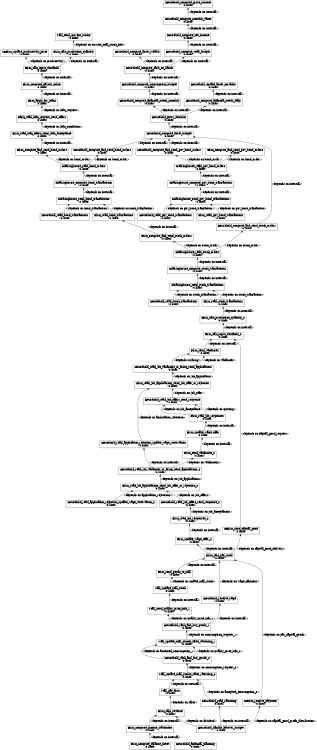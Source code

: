 digraph dependency_graph {
	rankdir=BT;
	size="8,5;"
	node [shape = rect];
	
	/* Functions */
	Bank_read_loan_request_send_offers[height = 0.000000, label = "Bank_read_loan_request_send_offers\n(0 lines)"]
	Clearinghouse_send_gov_bond_transactions[height = 0.000000, label = "Clearinghouse_send_gov_bond_transactions\n(0 lines)"]
	Clearinghouse_compute_gov_bond_transactions[height = 0.000000, label = "Clearinghouse_compute_gov_bond_transactions\n(0 lines)"]
	Clearinghouse_read_gov_bond_orders[height = 0.000000, label = "Clearinghouse_read_gov_bond_orders\n(0 lines)"]
	Clearinghouse_send_bond_transactions[height = 0.000000, label = "Clearinghouse_send_bond_transactions\n(0 lines)"]
	Clearinghouse_compute_bond_transactions[height = 0.000000, label = "Clearinghouse_compute_bond_transactions\n(0 lines)"]
	Clearinghouse_read_bond_orders[height = 0.000000, label = "Clearinghouse_read_bond_orders\n(0 lines)"]
	Clearinghouse_send_stock_transactions[height = 0.000000, label = "Clearinghouse_send_stock_transactions\n(0 lines)"]
	Clearinghouse_compute_stock_transactions[height = 0.000000, label = "Clearinghouse_compute_stock_transactions\n(0 lines)"]
	Clearinghouse_read_stock_orders[height = 0.000000, label = "Clearinghouse_read_stock_orders\n(0 lines)"]
	IGFirm_receive_payment[height = 0.000000, label = "IGFirm_receive_payment\n(0 lines)"]
	IGFirm_send_capital_good[height = 0.000000, label = "IGFirm_send_capital_good\n(0 lines)"]
	IGFirm_update_productivity_price[height = 0.000000, label = "IGFirm_update_productivity_price\n(0 lines)"]
	Mall_pay_firm[height = 0.000000, label = "Mall_pay_firm\n(0 lines)"]
	Mall_update_mall_stocks_sales_rationing_2[height = 0.000000, label = "Mall_update_mall_stocks_sales_rationing_2\n(0 lines)"]
	Mall_update_mall_stocks_sales_rationing_1[height = 0.000000, label = "Mall_update_mall_stocks_sales_rationing_1\n(0 lines)"]
	Mall_send_quality_price_info_1[height = 0.000000, label = "Mall_send_quality_price_info_1\n(0 lines)"]
	Mall_update_mall_stock[height = 0.000000, label = "Mall_update_mall_stock\n(0 lines)"]
	Mall_send_current_stocks[height = 0.000000, label = "Mall_send_current_stocks\n(0 lines)"]
	Household_read_gov_bond_transactions[height = 0.000000, label = "Household_read_gov_bond_transactions\n(0 lines)"]
	Household_read_bond_transactions[height = 0.000000, label = "Household_read_bond_transactions\n(0 lines)"]
	Household_read_stock_transactions[height = 0.000000, label = "Household_read_stock_transactions\n(0 lines)"]
	Household_compute_and_send_stock_orders[height = 0.000000, label = "Household_compute_and_send_stock_orders\n(0 lines)"]
	Household_compute_and_send_gov_bond_orders[height = 0.000000, label = "Household_compute_and_send_gov_bond_orders\n(0 lines)"]
	Household_compute_and_send_bond_orders[height = 0.000000, label = "Household_compute_and_send_bond_orders\n(0 lines)"]
	Household_compute_asset_budget[height = 0.000000, label = "Household_compute_asset_budget\n(0 lines)"]
	Household_entry_decision[height = 0.000000, label = "Household_entry_decision\n(0 lines)"]
	Household_compute_financial_needs_daily[height = 0.000000, label = "Household_compute_financial_needs_daily\n(0 lines)"]
	Household_update_asset_portfolio[height = 0.000000, label = "Household_update_asset_portfolio\n(0 lines)"]
	Household_compute_financial_needs_monthly[height = 0.000000, label = "Household_compute_financial_needs_monthly\n(0 lines)"]
	Household_compute_consumption_budget[height = 0.000000, label = "Household_compute_consumption_budget\n(0 lines)"]
	Household_compute_cash_on_hands[height = 0.000000, label = "Household_compute_cash_on_hands\n(0 lines)"]
	Household_compute_asset_wealth[height = 0.000000, label = "Household_compute_asset_wealth\n(0 lines)"]
	Household_compute_total_budget[height = 0.000000, label = "Household_compute_total_budget\n(0 lines)"]
	Household_compute_net_income[height = 0.000000, label = "Household_compute_net_income\n(0 lines)"]
	Household_compute_monthly_taxes[height = 0.000000, label = "Household_compute_monthly_taxes\n(0 lines)"]
	Household_compute_gross_income[height = 0.000000, label = "Household_compute_gross_income\n(0 lines)"]
	Household_financial_planning[height = 0.000000, label = "Household_financial_planning\n(0 lines)"]
	Household_handle_leftover_budget[height = 0.000000, label = "Household_handle_leftover_budget\n(0 lines)"]
	Household_read_rationing[height = 0.000000, label = "Household_read_rationing\n(0 lines)"]
	Household_rank_and_buy_goods_2[height = 0.000000, label = "Household_rank_and_buy_goods_2\n(0 lines)"]
	Household_rank_and_buy_goods_1[height = 0.000000, label = "Household_rank_and_buy_goods_1\n(0 lines)"]
	Household_receive_wage[height = 0.000000, label = "Household_receive_wage\n(0 lines)"]
	Household_read_application_rejection_update_wage_reservation_2[height = 0.000000, label = "Household_read_application_rejection_update_wage_reservation_2\n(0 lines)"]
	Household_read_job_offers_send_response_2[height = 0.000000, label = "Household_read_job_offers_send_response_2\n(0 lines)"]
	Household_read_job_vacancies_or_firing_send_applications_2[height = 0.000000, label = "Household_read_job_vacancies_or_firing_send_applications_2\n(0 lines)"]
	Household_read_application_rejection_update_wage_reservation[height = 0.000000, label = "Household_read_application_rejection_update_wage_reservation\n(0 lines)"]
	Household_read_job_offers_send_response[height = 0.000000, label = "Household_read_job_offers_send_response\n(0 lines)"]
	Household_read_job_vacancies_or_firing_send_applications[height = 0.000000, label = "Household_read_job_vacancies_or_firing_send_applications\n(0 lines)"]
	Firm_read_gov_bond_transactions[height = 0.000000, label = "Firm_read_gov_bond_transactions\n(0 lines)"]
	Firm_compute_and_send_gov_bond_orders[height = 0.000000, label = "Firm_compute_and_send_gov_bond_orders\n(0 lines)"]
	Firm_read_stock_transactions[height = 0.000000, label = "Firm_read_stock_transactions\n(0 lines)"]
	Firm_compute_and_send_stock_orders[height = 0.000000, label = "Firm_compute_and_send_stock_orders\n(0 lines)"]
	Firm_read_bond_transactions[height = 0.000000, label = "Firm_read_bond_transactions\n(0 lines)"]
	Firm_compute_and_send_bond_orders[height = 0.000000, label = "Firm_compute_and_send_bond_orders\n(0 lines)"]
	Firm_read_loan_offers_send_loan_acceptance[height = 0.000000, label = "Firm_read_loan_offers_send_loan_acceptance\n(0 lines)"]
	Firm_apply_for_loans[height = 0.000000, label = "Firm_apply_for_loans\n(0 lines)"]
	Firm_compute_balance_sheet[height = 0.000000, label = "Firm_compute_balance_sheet\n(0 lines)"]
	Firm_compute_income_statement[height = 0.000000, label = "Firm_compute_income_statement\n(0 lines)"]
	Firm_compute_payout_policy[height = 0.000000, label = "Firm_compute_payout_policy\n(0 lines)"]
	Firm_calc_revenue[height = 0.000000, label = "Firm_calc_revenue\n(0 lines)"]
	Firm_send_goods_to_mall[height = 0.000000, label = "Firm_send_goods_to_mall\n(0 lines)"]
	Firm_calc_pay_costs[height = 0.000000, label = "Firm_calc_pay_costs\n(0 lines)"]
	Firm_calc_input_demands_2[height = 0.000000, label = "Firm_calc_input_demands_2\n(0 lines)"]
	Firm_calc_production_quantity_2[height = 0.000000, label = "Firm_calc_production_quantity_2\n(0 lines)"]
	Firm_calc_input_demands[height = 0.000000, label = "Firm_calc_input_demands\n(0 lines)"]
	Firm_calc_production_quantity[height = 0.000000, label = "Firm_calc_production_quantity\n(0 lines)"]
	Firm_update_wage_offer_2[height = 0.000000, label = "Firm_update_wage_offer_2\n(0 lines)"]
	Firm_read_job_responses_2[height = 0.000000, label = "Firm_read_job_responses_2\n(0 lines)"]
	Firm_read_job_applications_send_job_offer_or_rejection_2[height = 0.000000, label = "Firm_read_job_applications_send_job_offer_or_rejection_2\n(0 lines)"]
	Firm_send_vacancies_2[height = 0.000000, label = "Firm_send_vacancies_2\n(0 lines)"]
	Firm_update_wage_offer[height = 0.000000, label = "Firm_update_wage_offer\n(0 lines)"]
	Firm_read_job_responses[height = 0.000000, label = "Firm_read_job_responses\n(0 lines)"]
	Firm_read_job_applications_send_job_offer_or_rejection[height = 0.000000, label = "Firm_read_job_applications_send_job_offer_or_rejection\n(0 lines)"]
	Firm_send_vacancies[height = 0.000000, label = "Firm_send_vacancies\n(0 lines)"]
	
	/* Dependencies */
	Bank_read_loan_request_send_offers -> Firm_apply_for_loans [ label = "<depends on loan_request>" ];
	Clearinghouse_send_gov_bond_transactions -> Clearinghouse_compute_gov_bond_transactions [ label = "<depends on internal>" ];
	Clearinghouse_compute_gov_bond_transactions -> Clearinghouse_read_gov_bond_orders [ label = "<depends on internal>" ];
	Clearinghouse_read_gov_bond_orders -> Firm_compute_and_send_gov_bond_orders [ label = "<depends on bond_order>" ];
	Clearinghouse_read_gov_bond_orders -> Household_compute_and_send_gov_bond_orders [ label = "<depends on bond_order>" ];
	Clearinghouse_send_bond_transactions -> Clearinghouse_compute_bond_transactions [ label = "<depends on internal>" ];
	Clearinghouse_compute_bond_transactions -> Clearinghouse_read_bond_orders [ label = "<depends on internal>" ];
	Clearinghouse_read_bond_orders -> Firm_compute_and_send_bond_orders [ label = "<depends on bond_order>" ];
	Clearinghouse_read_bond_orders -> Household_compute_and_send_bond_orders [ label = "<depends on bond_order>" ];
	Clearinghouse_send_stock_transactions -> Clearinghouse_compute_stock_transactions [ label = "<depends on internal>" ];
	Clearinghouse_compute_stock_transactions -> Clearinghouse_read_stock_orders [ label = "<depends on internal>" ];
	Clearinghouse_read_stock_orders -> Firm_compute_and_send_stock_orders [ label = "<depends on stock_order>" ];
	Clearinghouse_read_stock_orders -> Household_compute_and_send_stock_orders [ label = "<depends on stock_order>" ];
	IGFirm_receive_payment -> Firm_calc_pay_costs [ label = "<depends on pay_capital_goods>" ];
	IGFirm_send_capital_good -> Firm_calc_input_demands_2 [ label = "<depends on capital_good_request>" ];
	Mall_pay_firm -> Mall_update_mall_stocks_sales_rationing_2 [ label = "<depends on internal>" ];
	Mall_update_mall_stocks_sales_rationing_2 -> Household_rank_and_buy_goods_2 [ label = "<depends on consumption_request_2>" ];
	Mall_update_mall_stocks_sales_rationing_1 -> Household_rank_and_buy_goods_1 [ label = "<depends on consumption_request_1>" ];
	Mall_send_quality_price_info_1 -> Mall_update_mall_stock [ label = "<depends on internal>" ];
	Mall_update_mall_stock -> Firm_send_goods_to_mall [ label = "<depends on update_mall_stock>" ];
	Household_read_gov_bond_transactions -> Clearinghouse_send_gov_bond_transactions [ label = "<depends on gov_bond_transaction>" ];
	Household_read_bond_transactions -> Clearinghouse_send_bond_transactions [ label = "<depends on bond_transaction>" ];
	Household_read_stock_transactions -> Clearinghouse_send_stock_transactions [ label = "<depends on stock_transaction>" ];
	Household_compute_and_send_stock_orders -> Household_compute_asset_budget [ label = "<depends on internal>" ];
	Household_compute_and_send_gov_bond_orders -> Household_compute_asset_budget [ label = "<depends on internal>" ];
	Household_compute_and_send_bond_orders -> Household_compute_asset_budget [ label = "<depends on internal>" ];
	Household_compute_asset_budget -> Household_entry_decision [ label = "<depends on internal>" ];
	Household_entry_decision -> Household_compute_financial_needs_monthly [ label = "<depends on internal>" ];
	Household_entry_decision -> Household_compute_financial_needs_daily [ label = "<depends on internal>" ];
	Household_compute_financial_needs_daily -> Household_update_asset_portfolio [ label = "<depends on internal>" ];
	Household_compute_financial_needs_monthly -> Household_compute_consumption_budget [ label = "<depends on internal>" ];
	Household_compute_consumption_budget -> Household_compute_cash_on_hands [ label = "<depends on internal>" ];
	Household_compute_cash_on_hands -> Household_compute_asset_wealth [ label = "<depends on internal>" ];
	Household_compute_cash_on_hands -> Household_compute_total_budget [ label = "<depends on internal>" ];
	Household_compute_total_budget -> Household_compute_net_income [ label = "<depends on internal>" ];
	Household_compute_net_income -> Household_compute_monthly_taxes [ label = "<depends on internal>" ];
	Household_compute_monthly_taxes -> Household_compute_gross_income [ label = "<depends on internal>" ];
	Household_handle_leftover_budget -> IGFirm_receive_payment [ label = "<depends on capital_good_profit_distribution>" ];
	Household_handle_leftover_budget -> Firm_calc_revenue [ label = "<depends on dividend>" ];
	Household_handle_leftover_budget -> Household_read_rationing [ label = "<depends on internal>" ];
	Household_read_rationing -> Mall_update_mall_stocks_sales_rationing_2 [ label = "<depends on accepted_consumption_2>" ];
	Household_rank_and_buy_goods_2 -> Mall_update_mall_stocks_sales_rationing_1 [ label = "<depends on quality_price_info_2>" ];
	Household_rank_and_buy_goods_2 -> Mall_update_mall_stocks_sales_rationing_1 [ label = "<depends on accepted_consumption_1>" ];
	Household_rank_and_buy_goods_1 -> Mall_send_quality_price_info_1 [ label = "<depends on quality_price_info_1>" ];
	Household_rank_and_buy_goods_1 -> Household_receive_wage [ label = "<depends on internal>" ];
	Household_receive_wage -> Firm_calc_pay_costs [ label = "<depends on wage_payment>" ];
	Household_read_application_rejection_update_wage_reservation_2 -> Firm_read_job_applications_send_job_offer_or_rejection_2 [ label = "<depends on application_rejection2>" ];
	Household_read_job_offers_send_response_2 -> Firm_read_job_applications_send_job_offer_or_rejection_2 [ label = "<depends on job_offer2>" ];
	Household_read_job_vacancies_or_firing_send_applications_2 -> Household_read_application_rejection_update_wage_reservation [ label = "<depends on internal>" ];
	Household_read_job_vacancies_or_firing_send_applications_2 -> Firm_send_vacancies_2 [ label = "<depends on vacancies2>" ];
	Household_read_application_rejection_update_wage_reservation -> Firm_read_job_applications_send_job_offer_or_rejection [ label = "<depends on application_rejection>" ];
	Household_read_job_offers_send_response -> Firm_read_job_applications_send_job_offer_or_rejection [ label = "<depends on job_offer>" ];
	Household_read_job_vacancies_or_firing_send_applications -> Firm_send_vacancies [ label = "<depends on firing>" ];
	Household_read_job_vacancies_or_firing_send_applications -> Firm_send_vacancies [ label = "<depends on vacancies>" ];
	Firm_read_gov_bond_transactions -> Clearinghouse_send_gov_bond_transactions [ label = "<depends on gov_bond_transaction>" ];
	Firm_read_stock_transactions -> Clearinghouse_send_stock_transactions [ label = "<depends on stock_transaction>" ];
	Firm_compute_and_send_stock_orders -> Firm_read_bond_transactions [ label = "<depends on internal>" ];
	Firm_read_bond_transactions -> Clearinghouse_send_bond_transactions [ label = "<depends on bond_transaction>" ];
	Firm_compute_and_send_bond_orders -> Firm_read_loan_offers_send_loan_acceptance [ label = "<depends on internal>" ];
	Firm_read_loan_offers_send_loan_acceptance -> Bank_read_loan_request_send_offers [ label = "<depends on loan_conditions>" ];
	Firm_apply_for_loans -> Firm_compute_payout_policy [ label = "<depends on internal>" ];
	Firm_compute_balance_sheet -> Firm_compute_income_statement [ label = "<depends on internal>" ];
	Firm_compute_income_statement -> Firm_calc_revenue [ label = "<depends on internal>" ];
	Firm_compute_payout_policy -> Firm_calc_input_demands [ label = "<depends on internal>" ];
	Firm_calc_revenue -> Mall_pay_firm [ label = "<depends on sales>" ];
	Firm_send_goods_to_mall -> Firm_calc_pay_costs [ label = "<depends on internal>" ];
	Firm_calc_pay_costs -> Firm_update_wage_offer_2 [ label = "<depends on internal>" ];
	Firm_calc_pay_costs -> IGFirm_send_capital_good [ label = "<depends on capital_good_delivery>" ];
	Firm_calc_input_demands_2 -> Firm_calc_production_quantity_2 [ label = "<depends on internal>" ];
	Firm_calc_production_quantity_2 -> Firm_read_stock_transactions [ label = "<depends on internal>" ];
	Firm_calc_input_demands -> IGFirm_update_productivity_price [ label = "<depends on productivity>" ];
	Firm_calc_input_demands -> Firm_calc_production_quantity [ label = "<depends on internal>" ];
	Firm_calc_production_quantity -> Mall_send_current_stocks [ label = "<depends on current_mall_stock_info>" ];
	Firm_update_wage_offer_2 -> Firm_read_job_responses_2 [ label = "<depends on internal>" ];
	Firm_read_job_responses_2 -> Household_read_job_offers_send_response_2 [ label = "<depends on job_acceptance2>" ];
	Firm_read_job_applications_send_job_offer_or_rejection_2 -> Household_read_job_vacancies_or_firing_send_applications_2 [ label = "<depends on job_application2>" ];
	Firm_send_vacancies_2 -> Firm_update_wage_offer [ label = "<depends on internal>" ];
	Firm_update_wage_offer -> Firm_read_job_responses [ label = "<depends on internal>" ];
	Firm_read_job_responses -> Household_read_job_offers_send_response [ label = "<depends on quitting>" ];
	Firm_read_job_responses -> Household_read_job_offers_send_response [ label = "<depends on job_acceptance>" ];
	Firm_read_job_applications_send_job_offer_or_rejection -> Household_read_job_vacancies_or_firing_send_applications [ label = "<depends on job_application>" ];
	Firm_send_vacancies -> Firm_calc_input_demands_2 [ label = "<depends on internal>" ];
}